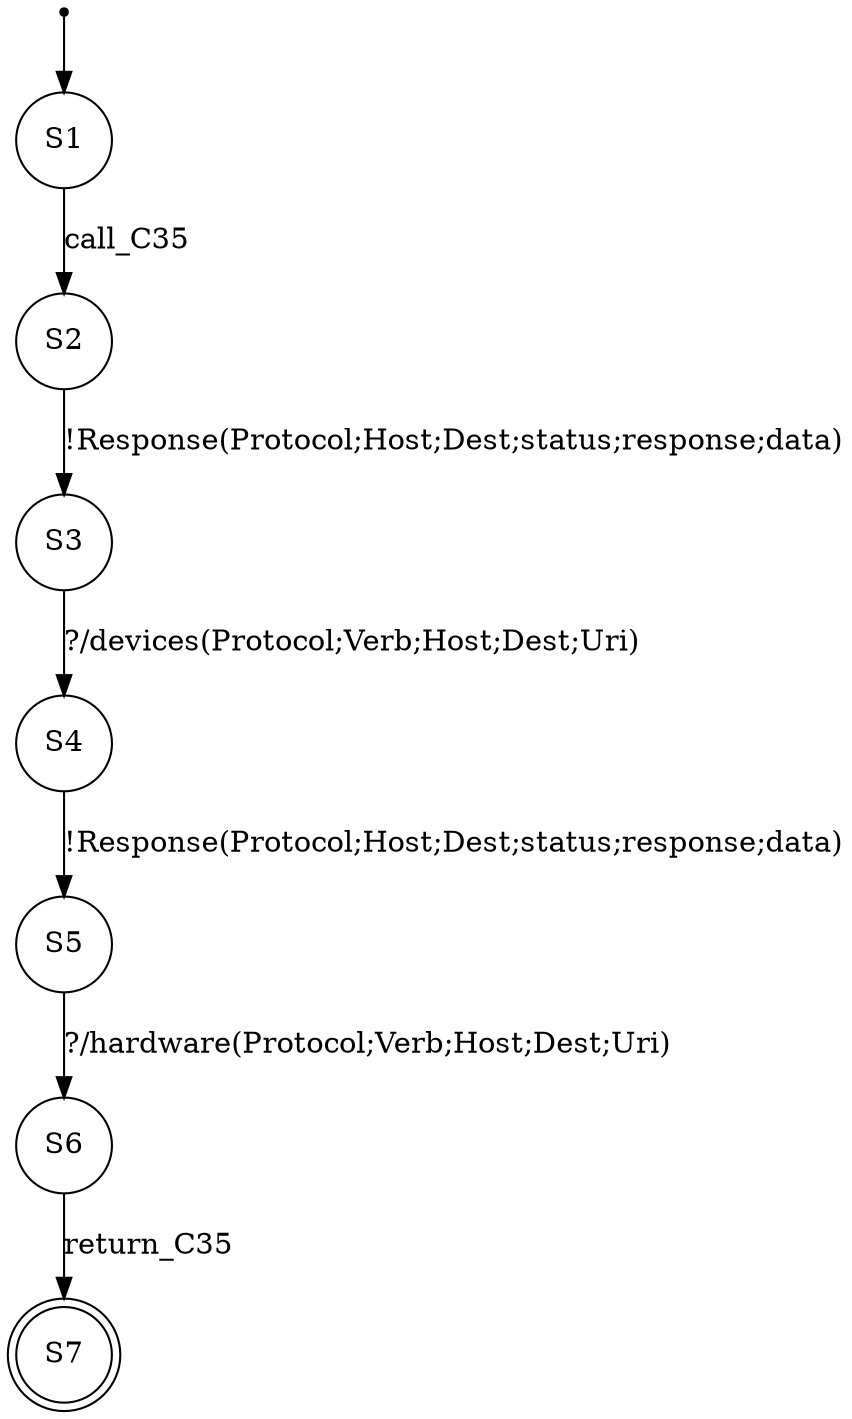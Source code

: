 digraph LTS {
S00[shape=point]
S1[label=S1,shape=circle];
S2[label=S2,shape=circle];
S3[label=S3,shape=circle];
S4[label=S4,shape=circle];
S5[label=S5,shape=circle];
S6[label=S6,shape=circle];
S7[label=S7,shape=doublecircle];
S00 -> S1
S1 -> S2[label ="call_C35"];
S2 -> S3[label ="!Response(Protocol;Host;Dest;status;response;data)"];
S3 -> S4[label ="?/devices(Protocol;Verb;Host;Dest;Uri)"];
S4 -> S5[label ="!Response(Protocol;Host;Dest;status;response;data)"];
S5 -> S6[label ="?/hardware(Protocol;Verb;Host;Dest;Uri)"];
S6 -> S7[label ="return_C35"];
}
